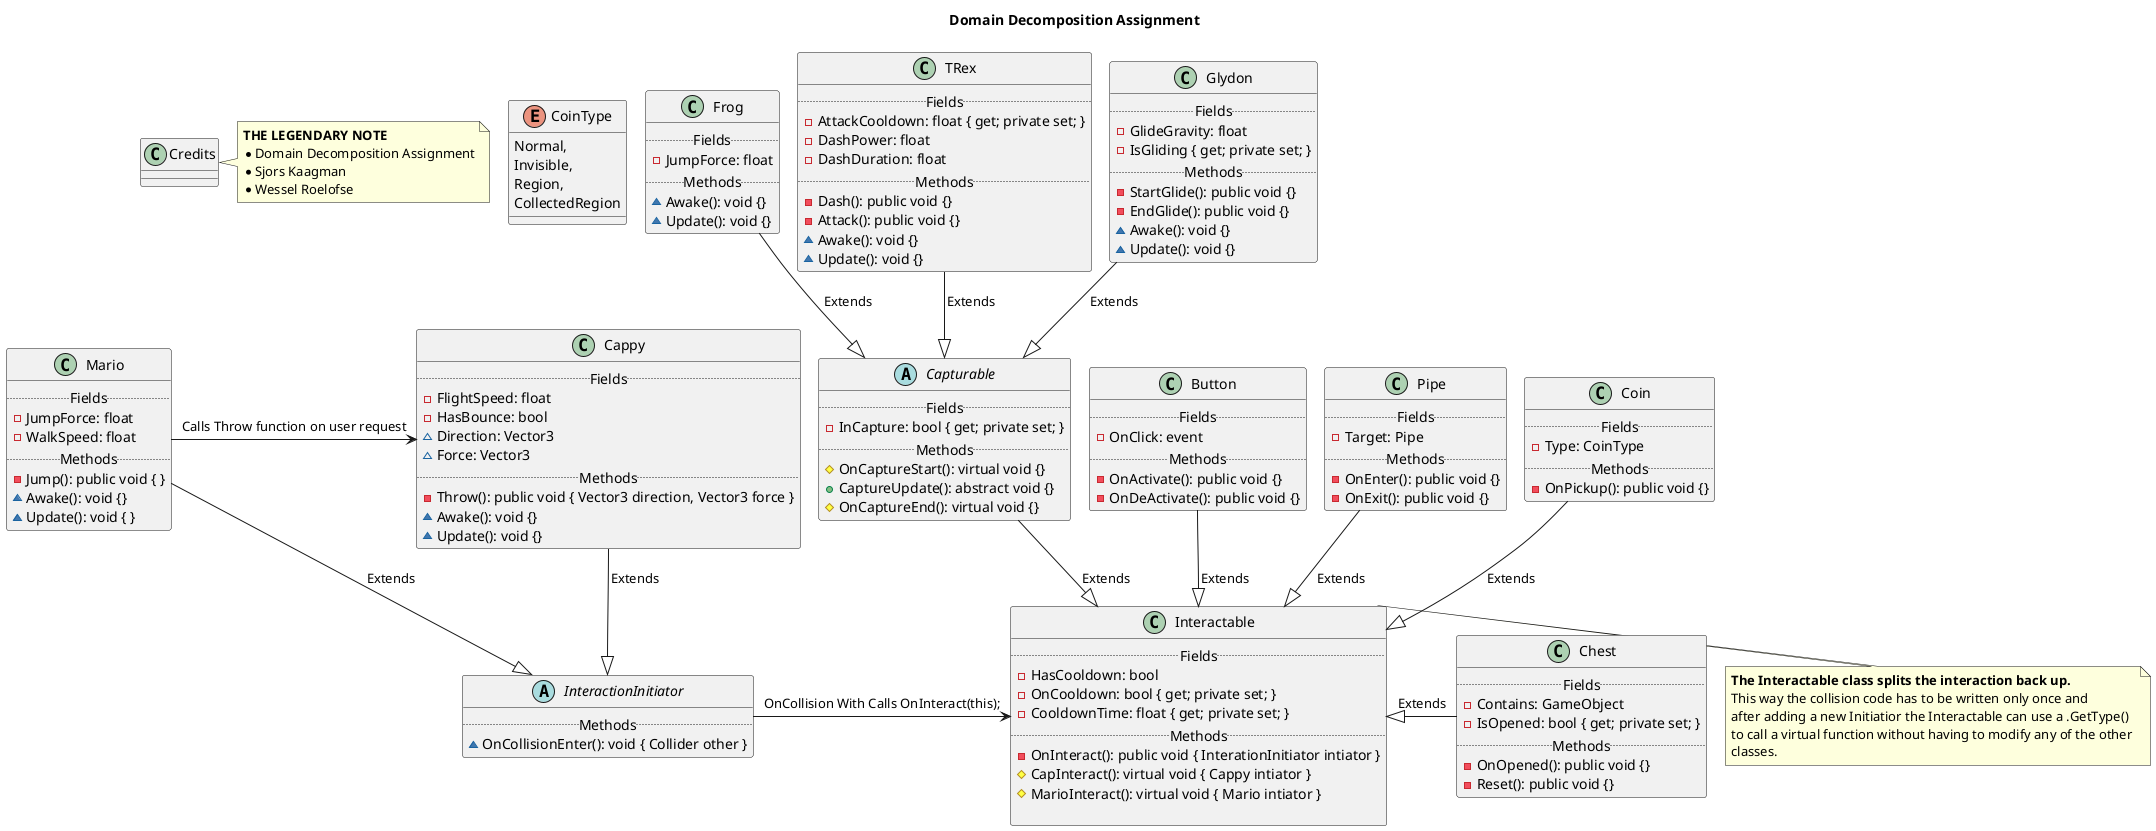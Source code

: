 {
  "sha1": "eqmrtqshsou3c78adfrtellmeuy0fx9",
  "insertion": {
    "when": "2024-06-01T09:03:04.956Z",
    "user": "plantuml@gmail.com"
  }
}
@startuml

title Domain Decomposition Assignment
skinparam componentStyle uml2
'!theme crt-amber
!pragma layout smetana



'CLASSES
'Base Stucture
class Credits
note right
    <b>THE LEGENDARY NOTE</b>
    * Domain Decomposition Assignment
    * Sjors Kaagman
    * Wessel Roelofse
end note

Enum CoinType {
  Normal,
  Invisible,
  Region,
  CollectedRegion
}

class Cappy {
  .. Fields ..
- FlightSpeed: float
- HasBounce: bool
~ Direction: Vector3
~ Force: Vector3
  .. Methods ..
-Throw(): public void { Vector3 direction, Vector3 force }
~Awake(): void {}
~Update(): void {}
}

class Mario {
  .. Fields ..
- JumpForce: float
- WalkSpeed: float
  .. Methods ..
-Jump(): public void { }
~Awake(): void {}
~Update(): void { }
}

abstract class InteractionInitiator {
  .. Methods ..
~OnCollisionEnter(): void { Collider other }
}

abstract class Capturable {
  .. Fields ..
- InCapture: bool { get; private set; }
  .. Methods ..
#OnCaptureStart(): virtual void {}
+CaptureUpdate(): abstract void {}
#OnCaptureEnd(): virtual void {}
}

class Interactable {
  .. Fields ..
- HasCooldown: bool
- OnCooldown: bool { get; private set; }
- CooldownTime: float { get; private set; }
  .. Methods ..
-OnInteract(): public void { InterationInitiator intiator }
#CapInteract(): virtual void { Cappy intiator }
#MarioInteract(): virtual void { Mario intiator }

}

note right
    <b>The Interactable class splits the interaction back up.</b>
    This way the collision code has to be written only once and
    after adding a new Initiatior the Interactable can use a .GetType() 
    to call a virtual function without having to modify any of the other 
    classes.
end note

'Example Implementations
class Frog {
  .. Fields ..
- JumpForce: float
  .. Methods ..
~Awake(): void {}
~Update(): void {}
}

class Button {
  .. Fields ..
- OnClick: event
  .. Methods ..
-OnActivate(): public void {}
-OnDeActivate(): public void {}
}

class Pipe {
  .. Fields ..
- Target: Pipe
  .. Methods ..
-OnEnter(): public void {}
-OnExit(): public void {}
}

class Chest {
  .. Fields ..
- Contains: GameObject
- IsOpened: bool { get; private set; }
  .. Methods ..
-OnOpened(): public void {}
-Reset(): public void {}
}

class Coin {
  .. Fields ..
- Type: CoinType
  .. Methods ..
-OnPickup(): public void {}
}

class TRex {
  .. Fields ..
- AttackCooldown: float { get; private set; }
- DashPower: float
- DashDuration: float
  .. Methods ..
-Dash(): public void {}
-Attack(): public void {}
~Awake(): void {}
~Update(): void {}
}

class Glydon {
  .. Fields ..
- GlideGravity: float
- IsGliding { get; private set; }
  .. Methods ..
-StartGlide(): public void {}
-EndGlide(): public void {}
~Awake(): void {}
~Update(): void {}
}

'RELATIONS
'Base Structure
InteractionInitiator <|-up- Cappy: Extends
InteractionInitiator <|-up- Mario: Extends
Cappy <-left- Mario: Calls Throw function on user request
Interactable <-left- InteractionInitiator: OnCollision With Calls OnInteract(this);
Interactable <|-up- Capturable: Extends

'Example implementations
Capturable <|-up- Frog: Extends
Capturable <|-up- TRex: Extends
Capturable <|-up- Glydon: Extends
Interactable <|-up- Button: Extends
Interactable <|-up- Pipe: Extends
Interactable <|-right- Chest: Extends
Interactable <|-up- Coin: Extends

'For formatting (This line prevents an error in the compiler)
'Mario <-up- Credits: Start Here

@enduml
